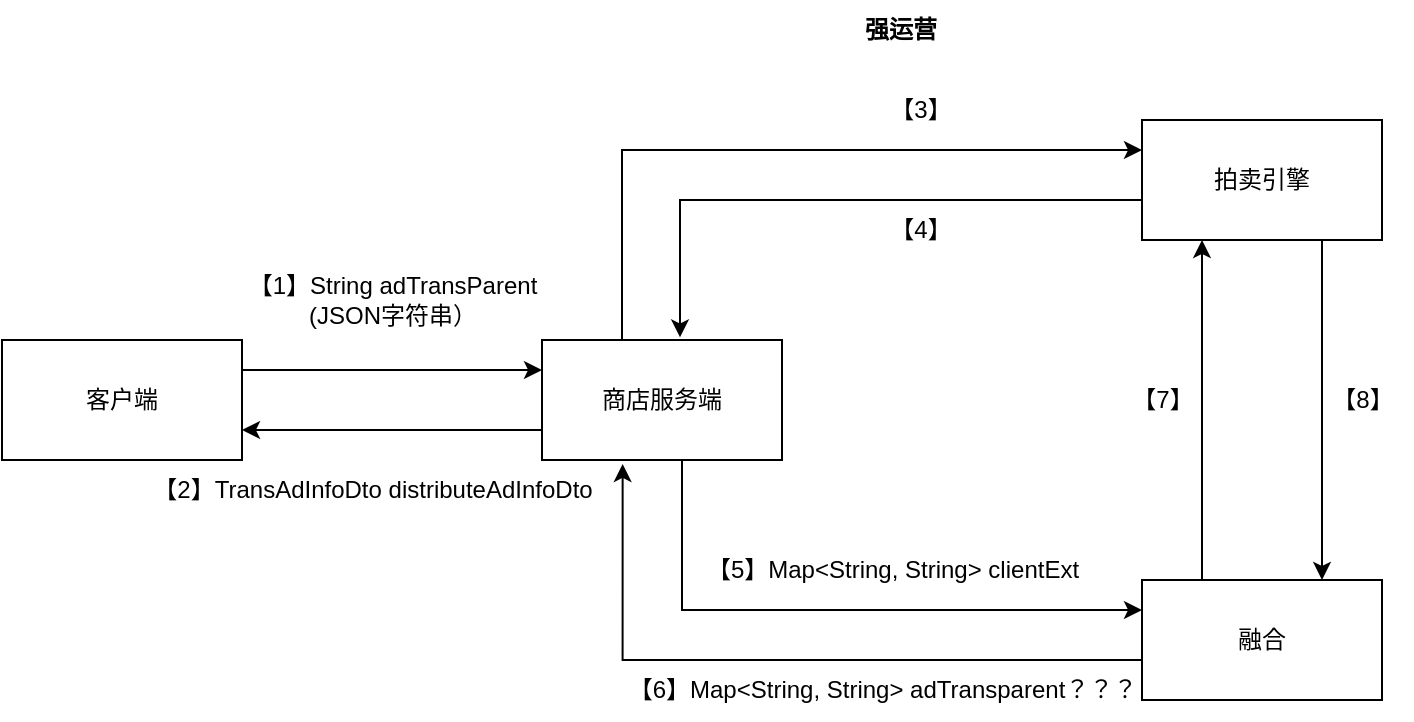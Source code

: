 <mxfile version="24.4.0" type="github">
  <diagram name="第 1 页" id="ocNPtZc6uqVlzni6iZia">
    <mxGraphModel dx="875" dy="452" grid="1" gridSize="10" guides="1" tooltips="1" connect="1" arrows="1" fold="1" page="1" pageScale="1" pageWidth="827" pageHeight="1169" math="0" shadow="0">
      <root>
        <mxCell id="0" />
        <mxCell id="1" parent="0" />
        <mxCell id="qnGo216ssbPZ3uDhUP0o-7" style="edgeStyle=orthogonalEdgeStyle;rounded=0;orthogonalLoop=1;jettySize=auto;html=1;entryX=0;entryY=0.25;entryDx=0;entryDy=0;" edge="1" parent="1" source="qnGo216ssbPZ3uDhUP0o-2" target="qnGo216ssbPZ3uDhUP0o-3">
          <mxGeometry relative="1" as="geometry">
            <Array as="points">
              <mxPoint x="220" y="215" />
              <mxPoint x="220" y="215" />
            </Array>
          </mxGeometry>
        </mxCell>
        <mxCell id="qnGo216ssbPZ3uDhUP0o-2" value="客户端" style="rounded=0;whiteSpace=wrap;html=1;" vertex="1" parent="1">
          <mxGeometry x="60" y="200" width="120" height="60" as="geometry" />
        </mxCell>
        <mxCell id="qnGo216ssbPZ3uDhUP0o-9" style="edgeStyle=orthogonalEdgeStyle;rounded=0;orthogonalLoop=1;jettySize=auto;html=1;entryX=1;entryY=0.75;entryDx=0;entryDy=0;" edge="1" parent="1" source="qnGo216ssbPZ3uDhUP0o-3" target="qnGo216ssbPZ3uDhUP0o-2">
          <mxGeometry relative="1" as="geometry">
            <Array as="points">
              <mxPoint x="300" y="245" />
              <mxPoint x="300" y="245" />
            </Array>
          </mxGeometry>
        </mxCell>
        <mxCell id="qnGo216ssbPZ3uDhUP0o-22" style="edgeStyle=orthogonalEdgeStyle;rounded=0;orthogonalLoop=1;jettySize=auto;html=1;entryX=0;entryY=0.25;entryDx=0;entryDy=0;" edge="1" parent="1" source="qnGo216ssbPZ3uDhUP0o-3" target="qnGo216ssbPZ3uDhUP0o-4">
          <mxGeometry relative="1" as="geometry">
            <Array as="points">
              <mxPoint x="400" y="335" />
            </Array>
          </mxGeometry>
        </mxCell>
        <mxCell id="qnGo216ssbPZ3uDhUP0o-25" style="edgeStyle=orthogonalEdgeStyle;rounded=0;orthogonalLoop=1;jettySize=auto;html=1;entryX=0;entryY=0.25;entryDx=0;entryDy=0;" edge="1" parent="1" source="qnGo216ssbPZ3uDhUP0o-3" target="qnGo216ssbPZ3uDhUP0o-5">
          <mxGeometry relative="1" as="geometry">
            <Array as="points">
              <mxPoint x="370" y="105" />
            </Array>
          </mxGeometry>
        </mxCell>
        <mxCell id="qnGo216ssbPZ3uDhUP0o-3" value="商店服务端" style="rounded=0;whiteSpace=wrap;html=1;" vertex="1" parent="1">
          <mxGeometry x="330" y="200" width="120" height="60" as="geometry" />
        </mxCell>
        <mxCell id="qnGo216ssbPZ3uDhUP0o-16" style="edgeStyle=orthogonalEdgeStyle;rounded=0;orthogonalLoop=1;jettySize=auto;html=1;entryX=0.25;entryY=1;entryDx=0;entryDy=0;" edge="1" parent="1" source="qnGo216ssbPZ3uDhUP0o-4" target="qnGo216ssbPZ3uDhUP0o-5">
          <mxGeometry relative="1" as="geometry">
            <Array as="points">
              <mxPoint x="660" y="270" />
              <mxPoint x="660" y="270" />
            </Array>
          </mxGeometry>
        </mxCell>
        <mxCell id="qnGo216ssbPZ3uDhUP0o-4" value="融合" style="rounded=0;whiteSpace=wrap;html=1;" vertex="1" parent="1">
          <mxGeometry x="630" y="320" width="120" height="60" as="geometry" />
        </mxCell>
        <mxCell id="qnGo216ssbPZ3uDhUP0o-17" style="edgeStyle=orthogonalEdgeStyle;rounded=0;orthogonalLoop=1;jettySize=auto;html=1;entryX=0.75;entryY=0;entryDx=0;entryDy=0;" edge="1" parent="1" source="qnGo216ssbPZ3uDhUP0o-5" target="qnGo216ssbPZ3uDhUP0o-4">
          <mxGeometry relative="1" as="geometry">
            <Array as="points">
              <mxPoint x="720" y="190" />
              <mxPoint x="720" y="190" />
            </Array>
          </mxGeometry>
        </mxCell>
        <mxCell id="qnGo216ssbPZ3uDhUP0o-5" value="拍卖引擎" style="rounded=0;whiteSpace=wrap;html=1;" vertex="1" parent="1">
          <mxGeometry x="630" y="90" width="120" height="60" as="geometry" />
        </mxCell>
        <mxCell id="qnGo216ssbPZ3uDhUP0o-10" value="【2】TransAdInfoDto distributeAdInfoDto" style="text;html=1;align=center;verticalAlign=middle;resizable=0;points=[];autosize=1;strokeColor=none;fillColor=none;" vertex="1" parent="1">
          <mxGeometry x="125" y="260" width="240" height="30" as="geometry" />
        </mxCell>
        <mxCell id="qnGo216ssbPZ3uDhUP0o-11" value="【1】String adTransParent&lt;br&gt;(JSON字符串）" style="text;html=1;align=center;verticalAlign=middle;resizable=0;points=[];autosize=1;strokeColor=none;fillColor=none;" vertex="1" parent="1">
          <mxGeometry x="170" y="160" width="170" height="40" as="geometry" />
        </mxCell>
        <mxCell id="qnGo216ssbPZ3uDhUP0o-20" value="【5】Map&amp;lt;String, String&amp;gt; clientExt" style="text;html=1;align=center;verticalAlign=middle;resizable=0;points=[];autosize=1;strokeColor=none;fillColor=none;" vertex="1" parent="1">
          <mxGeometry x="400" y="300" width="210" height="30" as="geometry" />
        </mxCell>
        <mxCell id="qnGo216ssbPZ3uDhUP0o-21" value="【6】Map&amp;lt;String, String&amp;gt; adTransparent？？？" style="text;html=1;align=center;verticalAlign=middle;resizable=0;points=[];autosize=1;strokeColor=none;fillColor=none;" vertex="1" parent="1">
          <mxGeometry x="360" y="360" width="280" height="30" as="geometry" />
        </mxCell>
        <mxCell id="qnGo216ssbPZ3uDhUP0o-23" style="edgeStyle=orthogonalEdgeStyle;rounded=0;orthogonalLoop=1;jettySize=auto;html=1;entryX=0.336;entryY=1.033;entryDx=0;entryDy=0;entryPerimeter=0;" edge="1" parent="1" source="qnGo216ssbPZ3uDhUP0o-4" target="qnGo216ssbPZ3uDhUP0o-3">
          <mxGeometry relative="1" as="geometry">
            <Array as="points">
              <mxPoint x="370" y="360" />
            </Array>
          </mxGeometry>
        </mxCell>
        <mxCell id="qnGo216ssbPZ3uDhUP0o-28" style="edgeStyle=orthogonalEdgeStyle;rounded=0;orthogonalLoop=1;jettySize=auto;html=1;entryX=0.575;entryY=-0.022;entryDx=0;entryDy=0;entryPerimeter=0;" edge="1" parent="1" source="qnGo216ssbPZ3uDhUP0o-5" target="qnGo216ssbPZ3uDhUP0o-3">
          <mxGeometry relative="1" as="geometry">
            <Array as="points">
              <mxPoint x="399" y="130" />
            </Array>
          </mxGeometry>
        </mxCell>
        <mxCell id="qnGo216ssbPZ3uDhUP0o-29" value="【3】" style="text;html=1;align=center;verticalAlign=middle;resizable=0;points=[];autosize=1;strokeColor=none;fillColor=none;" vertex="1" parent="1">
          <mxGeometry x="494" y="70" width="50" height="30" as="geometry" />
        </mxCell>
        <mxCell id="qnGo216ssbPZ3uDhUP0o-30" value="【4】" style="text;html=1;align=center;verticalAlign=middle;resizable=0;points=[];autosize=1;strokeColor=none;fillColor=none;" vertex="1" parent="1">
          <mxGeometry x="494" y="130" width="50" height="30" as="geometry" />
        </mxCell>
        <mxCell id="qnGo216ssbPZ3uDhUP0o-31" value="强运营" style="text;html=1;align=center;verticalAlign=middle;resizable=0;points=[];autosize=1;strokeColor=none;fillColor=none;fontStyle=1" vertex="1" parent="1">
          <mxGeometry x="479" y="30" width="60" height="30" as="geometry" />
        </mxCell>
        <mxCell id="qnGo216ssbPZ3uDhUP0o-32" value="【8】" style="text;html=1;align=center;verticalAlign=middle;resizable=0;points=[];autosize=1;strokeColor=none;fillColor=none;" vertex="1" parent="1">
          <mxGeometry x="715" y="215" width="50" height="30" as="geometry" />
        </mxCell>
        <mxCell id="qnGo216ssbPZ3uDhUP0o-33" value="【7】" style="text;html=1;align=center;verticalAlign=middle;resizable=0;points=[];autosize=1;strokeColor=none;fillColor=none;" vertex="1" parent="1">
          <mxGeometry x="615" y="215" width="50" height="30" as="geometry" />
        </mxCell>
      </root>
    </mxGraphModel>
  </diagram>
</mxfile>

